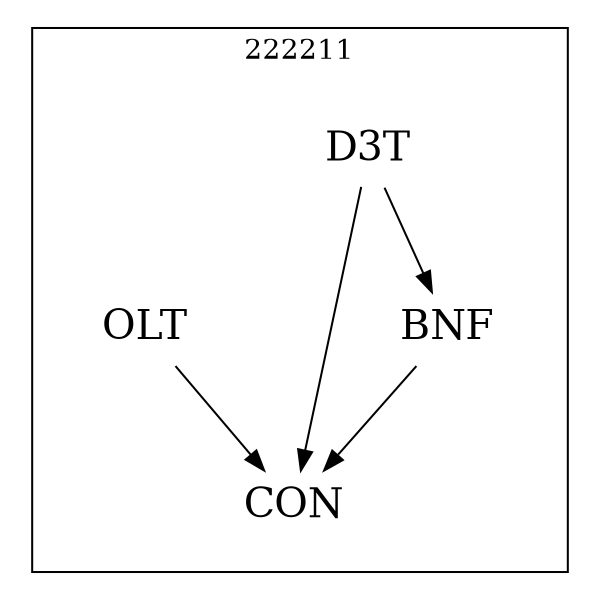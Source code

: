 strict digraph DAGS {
	size = "4,4!" ; ratio ="fill"; subgraph cluster_0{
			labeldoc = "t";
			label = "222211";node	[label= CON, shape = plaintext, fontsize=20] CON;node	[label= BNF, shape = plaintext, fontsize=20] BNF;node	[label= D3T, shape = plaintext, fontsize=20] D3T;node	[label= OLT, shape = plaintext, fontsize=20] OLT;
BNF->CON;
D3T->CON;
D3T->BNF;
OLT->CON;
	}}